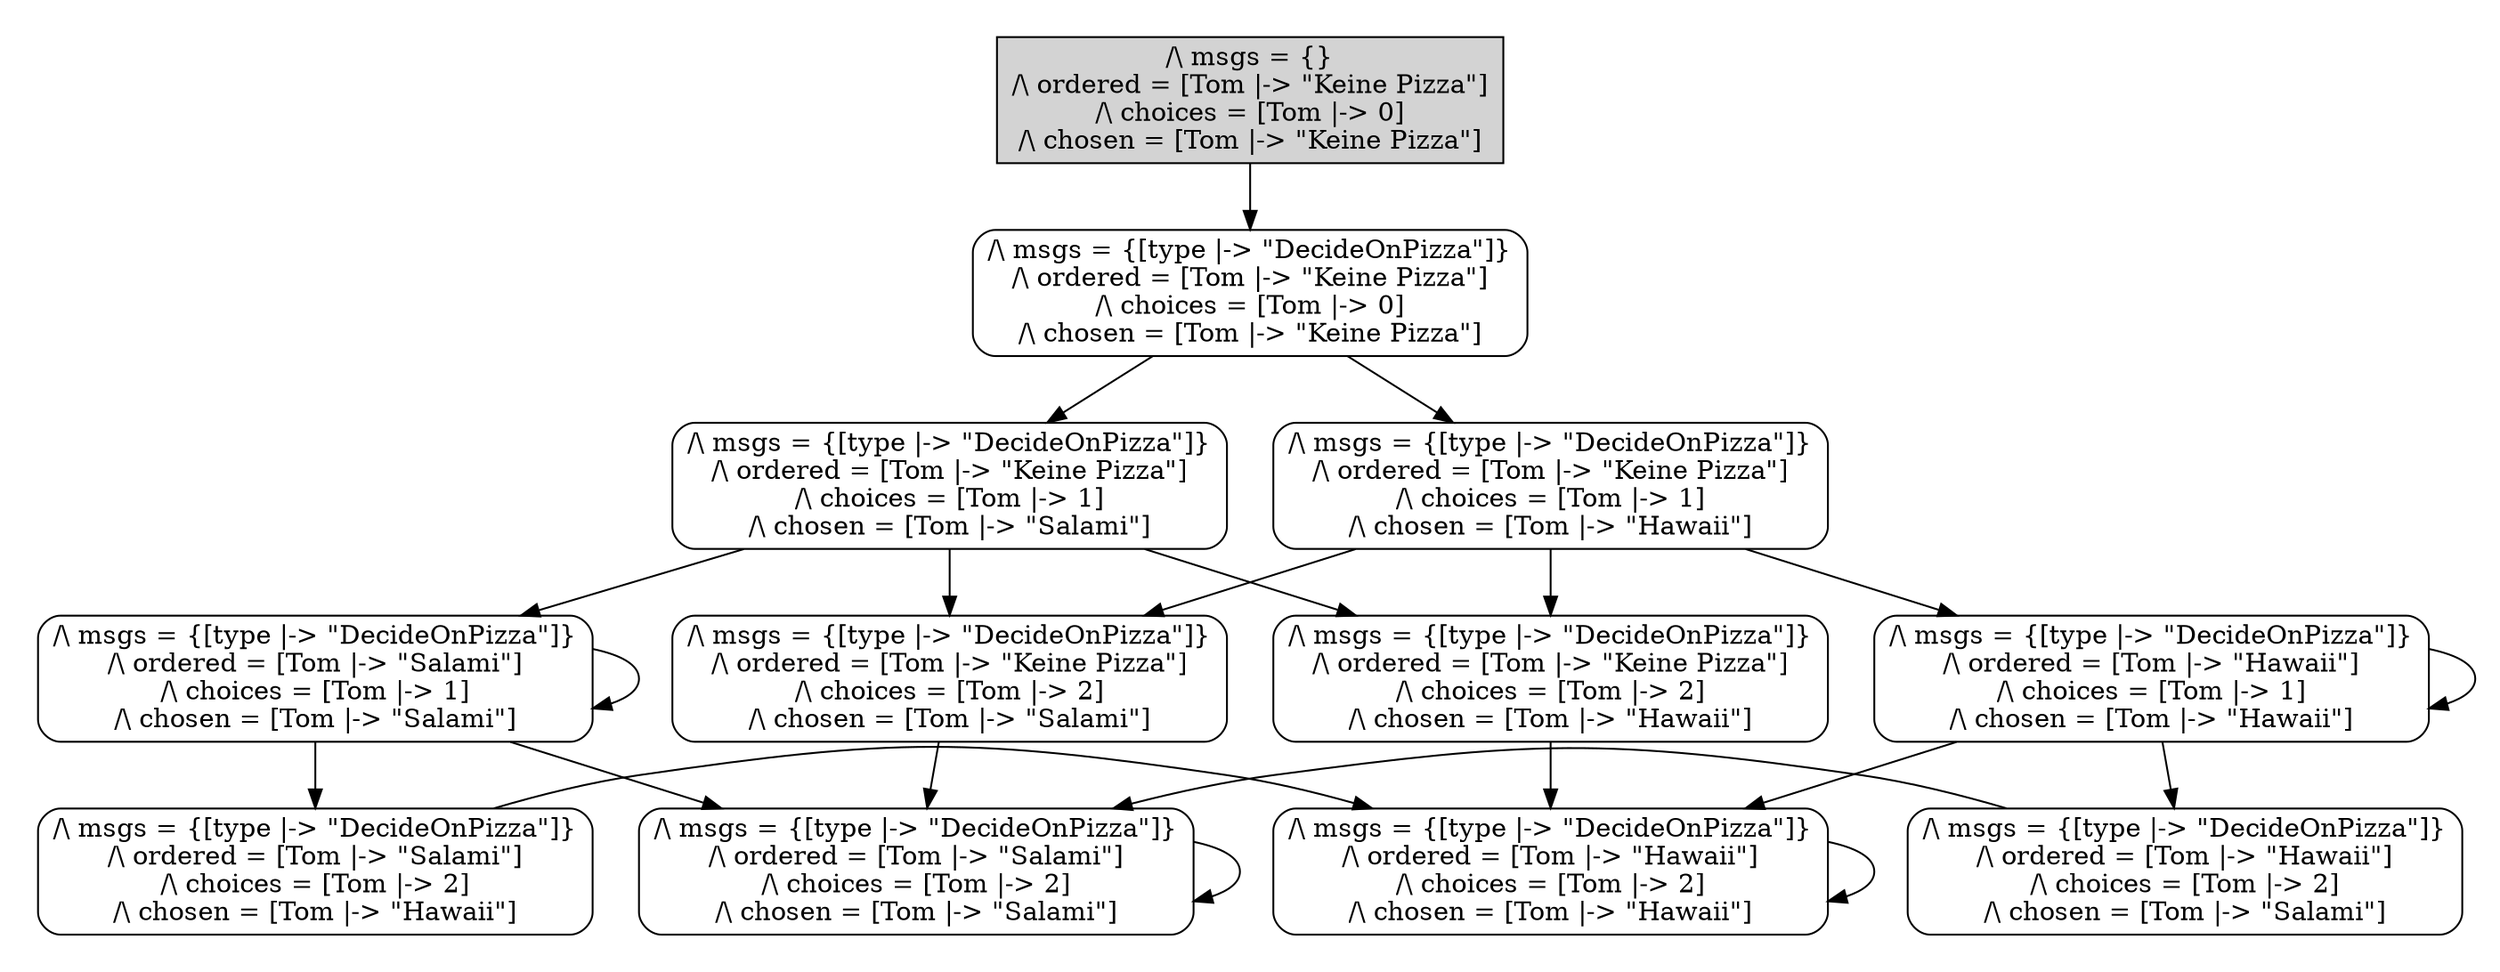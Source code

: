 strict digraph DiskGraph {
node [shape=box,style=rounded]
nodesep=0.35;
subgraph cluster_graph {
color="white";
-8000180999651354617 [label="/\\ msgs = {}\n/\\ ordered = [Tom |-> \"Keine Pizza\"]\n/\\ choices = [Tom |-> 0]\n/\\ chosen = [Tom |-> \"Keine Pizza\"]",style = filled]
-8000180999651354617 -> 4815233692546602143 [label="",color="black",fontcolor="black"];
4815233692546602143 [label="/\\ msgs = {[type |-> \"DecideOnPizza\"]}\n/\\ ordered = [Tom |-> \"Keine Pizza\"]\n/\\ choices = [Tom |-> 0]\n/\\ chosen = [Tom |-> \"Keine Pizza\"]",tooltip="/\\ msgs = {[type |-> \"DecideOnPizza\"]}\n/\\ ordered = [Tom |-> \"Keine Pizza\"]\n/\\ choices = [Tom |-> 0]\n/\\ chosen = [Tom |-> \"Keine Pizza\"]"];
4815233692546602143 -> -8324341306389403827 [label="",color="black",fontcolor="black"];
-8324341306389403827 [label="/\\ msgs = {[type |-> \"DecideOnPizza\"]}\n/\\ ordered = [Tom |-> \"Keine Pizza\"]\n/\\ choices = [Tom |-> 1]\n/\\ chosen = [Tom |-> \"Salami\"]",tooltip="/\\ msgs = {[type |-> \"DecideOnPizza\"]}\n/\\ ordered = [Tom |-> \"Keine Pizza\"]\n/\\ choices = [Tom |-> 1]\n/\\ chosen = [Tom |-> \"Salami\"]"];
4815233692546602143 -> -8619480272861857706 [label="",color="black",fontcolor="black"];
-8619480272861857706 [label="/\\ msgs = {[type |-> \"DecideOnPizza\"]}\n/\\ ordered = [Tom |-> \"Keine Pizza\"]\n/\\ choices = [Tom |-> 1]\n/\\ chosen = [Tom |-> \"Hawaii\"]",tooltip="/\\ msgs = {[type |-> \"DecideOnPizza\"]}\n/\\ ordered = [Tom |-> \"Keine Pizza\"]\n/\\ choices = [Tom |-> 1]\n/\\ chosen = [Tom |-> \"Hawaii\"]"];
-8324341306389403827 -> -7376269455303364122 [label="",color="black",fontcolor="black"];
-7376269455303364122 [label="/\\ msgs = {[type |-> \"DecideOnPizza\"]}\n/\\ ordered = [Tom |-> \"Keine Pizza\"]\n/\\ choices = [Tom |-> 2]\n/\\ chosen = [Tom |-> \"Salami\"]",tooltip="/\\ msgs = {[type |-> \"DecideOnPizza\"]}\n/\\ ordered = [Tom |-> \"Keine Pizza\"]\n/\\ choices = [Tom |-> 2]\n/\\ chosen = [Tom |-> \"Salami\"]"];
-8324341306389403827 -> -7081151814148772099 [label="",color="black",fontcolor="black"];
-7081151814148772099 [label="/\\ msgs = {[type |-> \"DecideOnPizza\"]}\n/\\ ordered = [Tom |-> \"Keine Pizza\"]\n/\\ choices = [Tom |-> 2]\n/\\ chosen = [Tom |-> \"Hawaii\"]",tooltip="/\\ msgs = {[type |-> \"DecideOnPizza\"]}\n/\\ ordered = [Tom |-> \"Keine Pizza\"]\n/\\ choices = [Tom |-> 2]\n/\\ chosen = [Tom |-> \"Hawaii\"]"];
-8324341306389403827 -> -7557304126933755026 [label="",color="black",fontcolor="black"];
-7557304126933755026 [label="/\\ msgs = {[type |-> \"DecideOnPizza\"]}\n/\\ ordered = [Tom |-> \"Salami\"]\n/\\ choices = [Tom |-> 1]\n/\\ chosen = [Tom |-> \"Salami\"]",tooltip="/\\ msgs = {[type |-> \"DecideOnPizza\"]}\n/\\ ordered = [Tom |-> \"Salami\"]\n/\\ choices = [Tom |-> 1]\n/\\ chosen = [Tom |-> \"Salami\"]"];
-8619480272861857706 -> -7376269455303364122 [label="",color="black",fontcolor="black"];
-8619480272861857706 -> -7081151814148772099 [label="",color="black",fontcolor="black"];
-8619480272861857706 -> 2497042881378746556 [label="",color="black",fontcolor="black"];
2497042881378746556 [label="/\\ msgs = {[type |-> \"DecideOnPizza\"]}\n/\\ ordered = [Tom |-> \"Hawaii\"]\n/\\ choices = [Tom |-> 1]\n/\\ chosen = [Tom |-> \"Hawaii\"]",tooltip="/\\ msgs = {[type |-> \"DecideOnPizza\"]}\n/\\ ordered = [Tom |-> \"Hawaii\"]\n/\\ choices = [Tom |-> 1]\n/\\ chosen = [Tom |-> \"Hawaii\"]"];
-7376269455303364122 -> -9023865366377574971 [label="",color="black",fontcolor="black"];
-9023865366377574971 [label="/\\ msgs = {[type |-> \"DecideOnPizza\"]}\n/\\ ordered = [Tom |-> \"Salami\"]\n/\\ choices = [Tom |-> 2]\n/\\ chosen = [Tom |-> \"Salami\"]",tooltip="/\\ msgs = {[type |-> \"DecideOnPizza\"]}\n/\\ ordered = [Tom |-> \"Salami\"]\n/\\ choices = [Tom |-> 2]\n/\\ chosen = [Tom |-> \"Salami\"]"];
-7081151814148772099 -> 3998214502610359831 [label="",color="black",fontcolor="black"];
3998214502610359831 [label="/\\ msgs = {[type |-> \"DecideOnPizza\"]}\n/\\ ordered = [Tom |-> \"Hawaii\"]\n/\\ choices = [Tom |-> 2]\n/\\ chosen = [Tom |-> \"Hawaii\"]",tooltip="/\\ msgs = {[type |-> \"DecideOnPizza\"]}\n/\\ ordered = [Tom |-> \"Hawaii\"]\n/\\ choices = [Tom |-> 2]\n/\\ chosen = [Tom |-> \"Hawaii\"]"];
-7557304126933755026 -> -9023865366377574971 [label="",color="black",fontcolor="black"];
-7557304126933755026 -> -8729029748345941282 [label="",color="black",fontcolor="black"];
-8729029748345941282 [label="/\\ msgs = {[type |-> \"DecideOnPizza\"]}\n/\\ ordered = [Tom |-> \"Salami\"]\n/\\ choices = [Tom |-> 2]\n/\\ chosen = [Tom |-> \"Hawaii\"]",tooltip="/\\ msgs = {[type |-> \"DecideOnPizza\"]}\n/\\ ordered = [Tom |-> \"Salami\"]\n/\\ choices = [Tom |-> 2]\n/\\ chosen = [Tom |-> \"Hawaii\"]"];
-7557304126933755026 -> -7557304126933755026 [label="",color="black",fontcolor="black"];
2497042881378746556 -> 3703094807925573900 [label="",color="black",fontcolor="black"];
3703094807925573900 [label="/\\ msgs = {[type |-> \"DecideOnPizza\"]}\n/\\ ordered = [Tom |-> \"Hawaii\"]\n/\\ choices = [Tom |-> 2]\n/\\ chosen = [Tom |-> \"Salami\"]",tooltip="/\\ msgs = {[type |-> \"DecideOnPizza\"]}\n/\\ ordered = [Tom |-> \"Hawaii\"]\n/\\ choices = [Tom |-> 2]\n/\\ chosen = [Tom |-> \"Salami\"]"];
2497042881378746556 -> 3998214502610359831 [label="",color="black",fontcolor="black"];
2497042881378746556 -> 2497042881378746556 [label="",color="black",fontcolor="black"];
-9023865366377574971 -> -9023865366377574971 [label="",color="black",fontcolor="black"];
3998214502610359831 -> 3998214502610359831 [label="",color="black",fontcolor="black"];
-8729029748345941282 -> 3998214502610359831 [label="",color="black",fontcolor="black"];
3703094807925573900 -> -9023865366377574971 [label="",color="black",fontcolor="black"];
{rank = same; -8000180999651354617;}
{rank = same; 4815233692546602143;}
{rank = same; -8324341306389403827;-8619480272861857706;}
{rank = same; 2497042881378746556;-7376269455303364122;-7081151814148772099;-7557304126933755026;}
{rank = same; 3998214502610359831;-8729029748345941282;3703094807925573900;-9023865366377574971;}
}
}